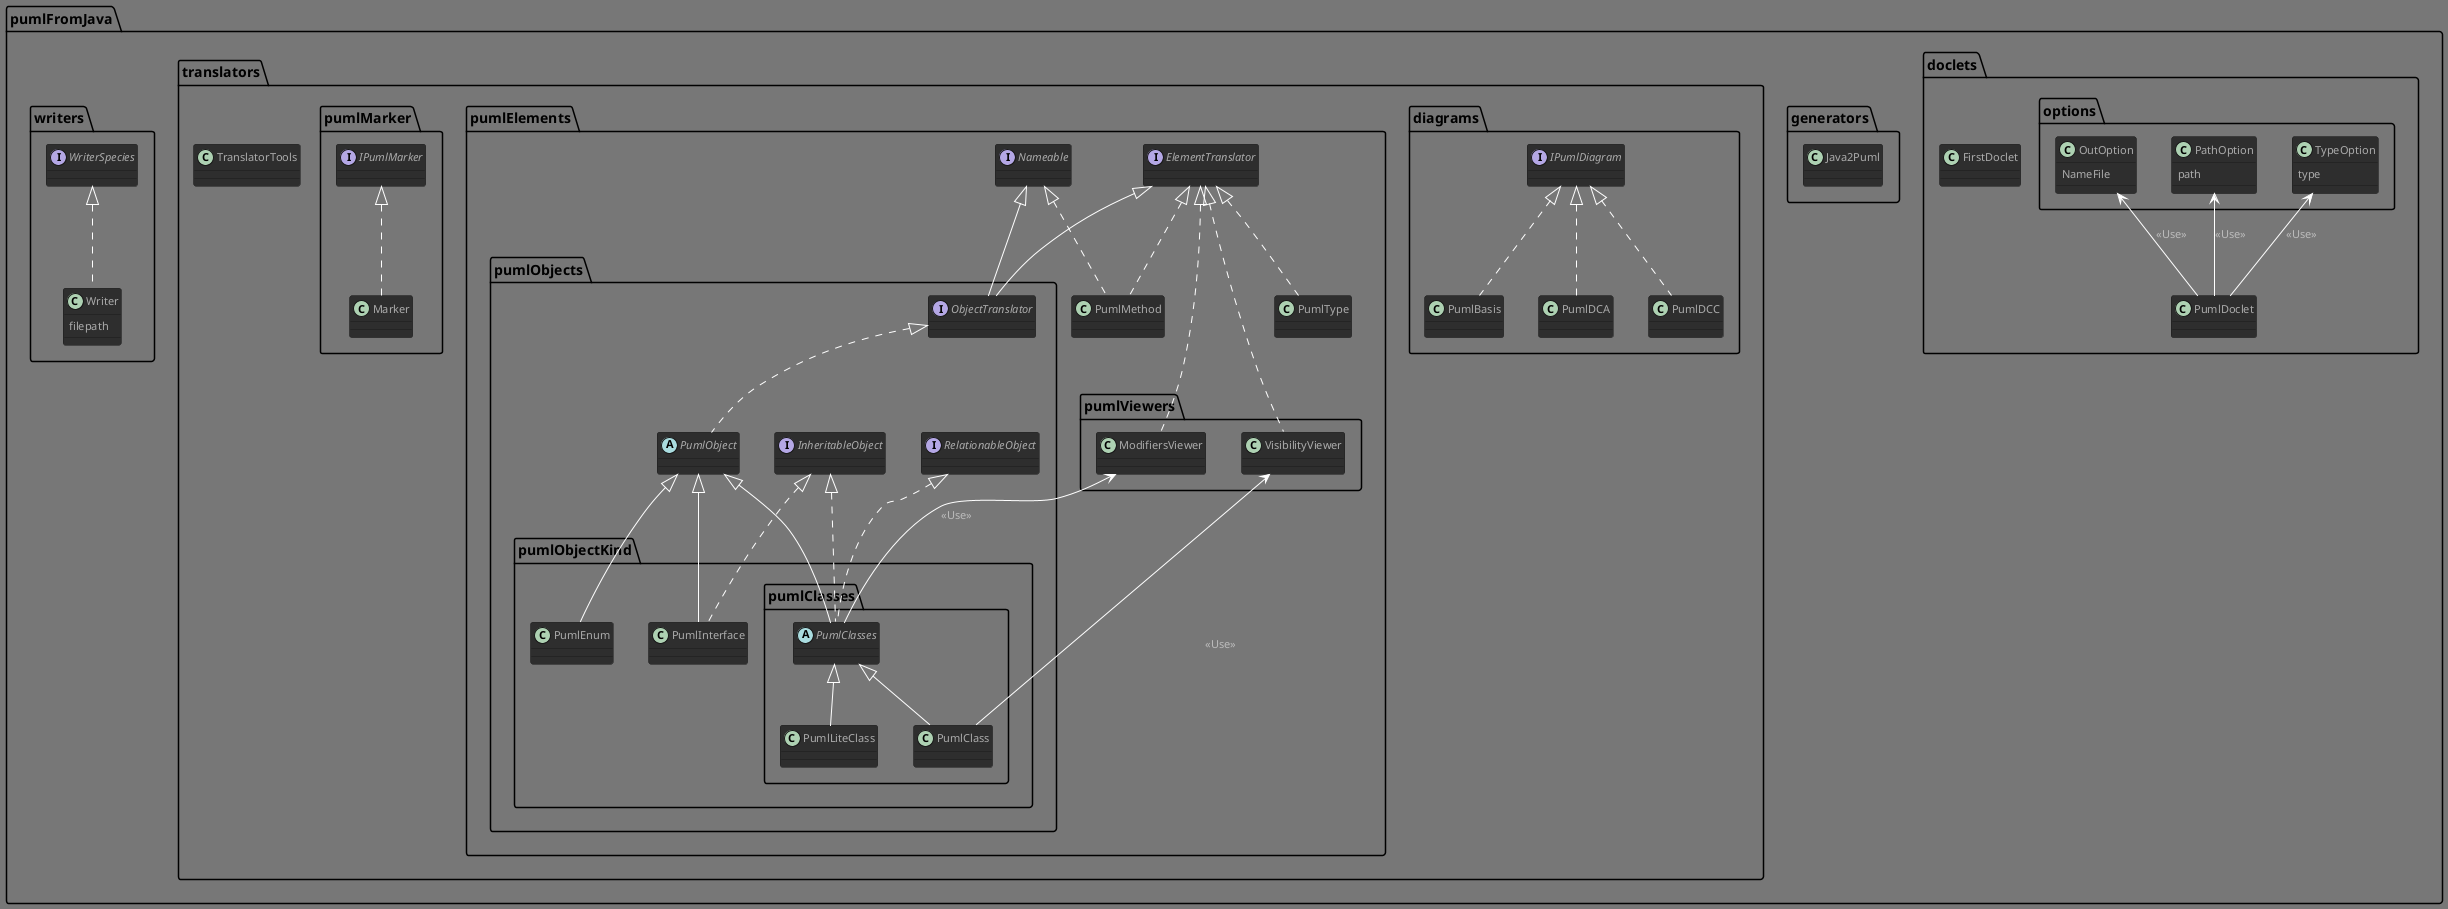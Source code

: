 @startuml
!theme reddress-darkgreen

class pumlFromJava.doclets.FirstDoclet

class pumlFromJava.doclets.PumlDoclet

class pumlFromJava.doclets.options.OutOption {
NameFile

}

class pumlFromJava.doclets.options.PathOption {
path

}

class pumlFromJava.doclets.options.TypeOption {
type

}

class pumlFromJava.generators.Java2Puml

interface pumlFromJava.translators.diagrams.IPumlDiagram
class pumlFromJava.translators.diagrams.PumlBasis implements pumlFromJava.translators.diagrams.IPumlDiagram

class pumlFromJava.translators.diagrams.PumlDCA implements pumlFromJava.translators.diagrams.IPumlDiagram

class pumlFromJava.translators.diagrams.PumlDCC implements pumlFromJava.translators.diagrams.IPumlDiagram

interface pumlFromJava.translators.pumlElements.ElementTranslator
interface pumlFromJava.translators.pumlElements.Nameable
class pumlFromJava.translators.pumlElements.PumlMethod implements pumlFromJava.translators.pumlElements.ElementTranslator, pumlFromJava.translators.pumlElements.Nameable

class pumlFromJava.translators.pumlElements.PumlType implements pumlFromJava.translators.pumlElements.ElementTranslator

interface pumlFromJava.translators.pumlElements.pumlObjects.InheritableObject
interface pumlFromJava.translators.pumlElements.pumlObjects.ObjectTranslator extends pumlFromJava.translators.pumlElements.ElementTranslator, pumlFromJava.translators.pumlElements.Nameable
abstract pumlFromJava.translators.pumlElements.pumlObjects.PumlObject implements pumlFromJava.translators.pumlElements.pumlObjects.ObjectTranslator

interface pumlFromJava.translators.pumlElements.pumlObjects.RelationableObject
class pumlFromJava.translators.pumlElements.pumlObjects.pumlObjectKind.pumlClasses.PumlClass extends pumlFromJava.translators.pumlElements.pumlObjects.pumlObjectKind.pumlClasses.PumlClasses

abstract pumlFromJava.translators.pumlElements.pumlObjects.pumlObjectKind.pumlClasses.PumlClasses extends pumlFromJava.translators.pumlElements.pumlObjects.PumlObject implements pumlFromJava.translators.pumlElements.pumlObjects.InheritableObject, pumlFromJava.translators.pumlElements.pumlObjects.RelationableObject

class pumlFromJava.translators.pumlElements.pumlObjects.pumlObjectKind.pumlClasses.PumlLiteClass extends pumlFromJava.translators.pumlElements.pumlObjects.pumlObjectKind.pumlClasses.PumlClasses

class pumlFromJava.translators.pumlElements.pumlObjects.pumlObjectKind.PumlEnum extends pumlFromJava.translators.pumlElements.pumlObjects.PumlObject

class pumlFromJava.translators.pumlElements.pumlObjects.pumlObjectKind.PumlInterface extends pumlFromJava.translators.pumlElements.pumlObjects.PumlObject implements pumlFromJava.translators.pumlElements.pumlObjects.InheritableObject

class pumlFromJava.translators.pumlElements.pumlViewers.ModifiersViewer implements pumlFromJava.translators.pumlElements.ElementTranslator

class pumlFromJava.translators.pumlElements.pumlViewers.VisibilityViewer implements pumlFromJava.translators.pumlElements.ElementTranslator

interface pumlFromJava.translators.pumlMarker.IPumlMarker
class pumlFromJava.translators.pumlMarker.Marker implements pumlFromJava.translators.pumlMarker.IPumlMarker

class pumlFromJava.translators.TranslatorTools

class pumlFromJava.writers.Writer implements pumlFromJava.writers.WriterSpecies {
filepath

}

interface pumlFromJava.writers.WriterSpecies
pumlFromJava.doclets.options.PathOption <-- PumlDoclet : <<Use>>
pumlFromJava.doclets.options.OutOption <-- PumlDoclet : <<Use>>
pumlFromJava.doclets.options.TypeOption <-- PumlDoclet : <<Use>>
pumlFromJava.translators.pumlElements.pumlViewers.VisibilityViewer <-- PumlClass : <<Use>>
pumlFromJava.translators.pumlElements.pumlViewers.ModifiersViewer <-- PumlClasses : <<Use>>

@enduml

